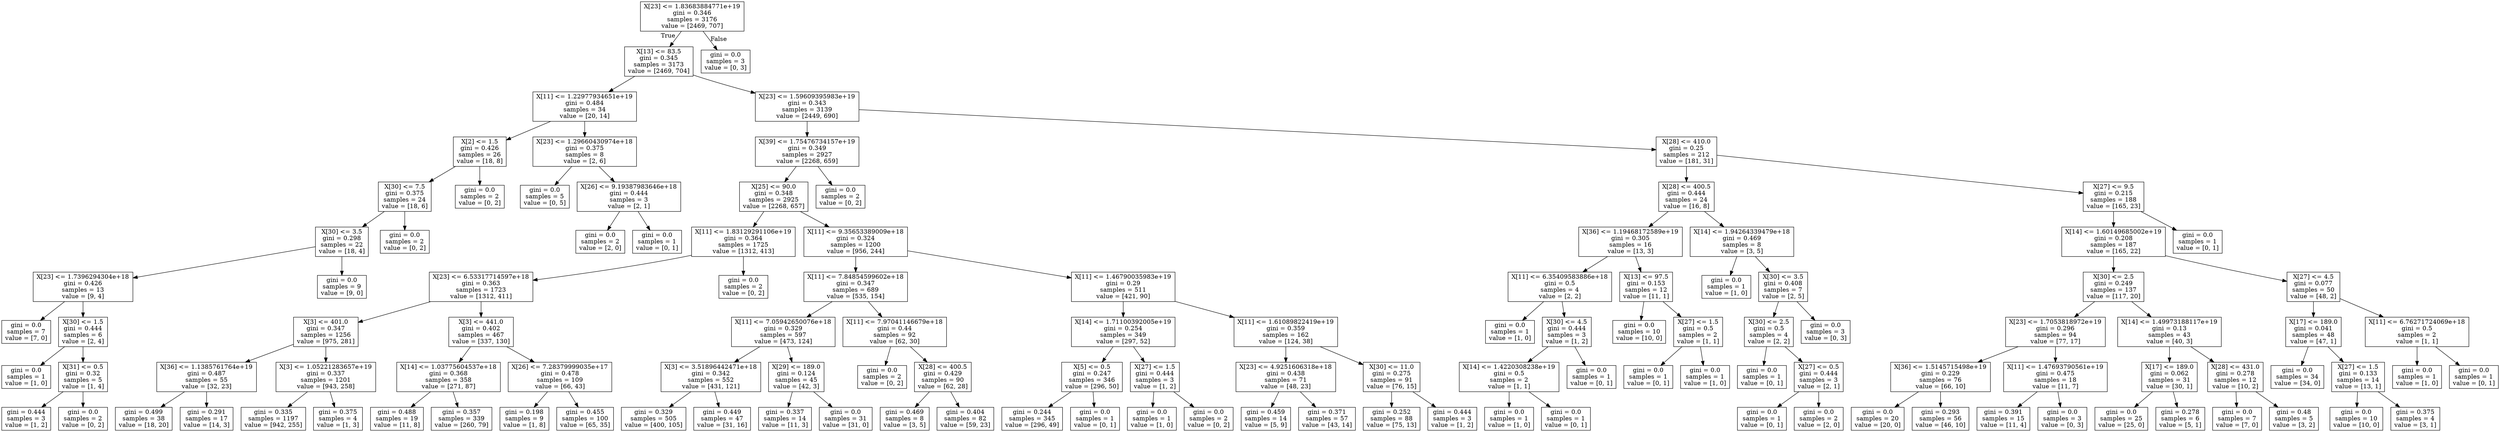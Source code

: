 digraph Tree {
node [shape=box] ;
0 [label="X[23] <= 1.83683884771e+19\ngini = 0.346\nsamples = 3176\nvalue = [2469, 707]"] ;
1 [label="X[13] <= 83.5\ngini = 0.345\nsamples = 3173\nvalue = [2469, 704]"] ;
0 -> 1 [labeldistance=2.5, labelangle=45, headlabel="True"] ;
2 [label="X[11] <= 1.22977934651e+19\ngini = 0.484\nsamples = 34\nvalue = [20, 14]"] ;
1 -> 2 ;
3 [label="X[2] <= 1.5\ngini = 0.426\nsamples = 26\nvalue = [18, 8]"] ;
2 -> 3 ;
4 [label="X[30] <= 7.5\ngini = 0.375\nsamples = 24\nvalue = [18, 6]"] ;
3 -> 4 ;
5 [label="X[30] <= 3.5\ngini = 0.298\nsamples = 22\nvalue = [18, 4]"] ;
4 -> 5 ;
6 [label="X[23] <= 1.7396294304e+18\ngini = 0.426\nsamples = 13\nvalue = [9, 4]"] ;
5 -> 6 ;
7 [label="gini = 0.0\nsamples = 7\nvalue = [7, 0]"] ;
6 -> 7 ;
8 [label="X[30] <= 1.5\ngini = 0.444\nsamples = 6\nvalue = [2, 4]"] ;
6 -> 8 ;
9 [label="gini = 0.0\nsamples = 1\nvalue = [1, 0]"] ;
8 -> 9 ;
10 [label="X[31] <= 0.5\ngini = 0.32\nsamples = 5\nvalue = [1, 4]"] ;
8 -> 10 ;
11 [label="gini = 0.444\nsamples = 3\nvalue = [1, 2]"] ;
10 -> 11 ;
12 [label="gini = 0.0\nsamples = 2\nvalue = [0, 2]"] ;
10 -> 12 ;
13 [label="gini = 0.0\nsamples = 9\nvalue = [9, 0]"] ;
5 -> 13 ;
14 [label="gini = 0.0\nsamples = 2\nvalue = [0, 2]"] ;
4 -> 14 ;
15 [label="gini = 0.0\nsamples = 2\nvalue = [0, 2]"] ;
3 -> 15 ;
16 [label="X[23] <= 1.29660430974e+18\ngini = 0.375\nsamples = 8\nvalue = [2, 6]"] ;
2 -> 16 ;
17 [label="gini = 0.0\nsamples = 5\nvalue = [0, 5]"] ;
16 -> 17 ;
18 [label="X[26] <= 9.19387983646e+18\ngini = 0.444\nsamples = 3\nvalue = [2, 1]"] ;
16 -> 18 ;
19 [label="gini = 0.0\nsamples = 2\nvalue = [2, 0]"] ;
18 -> 19 ;
20 [label="gini = 0.0\nsamples = 1\nvalue = [0, 1]"] ;
18 -> 20 ;
21 [label="X[23] <= 1.59609395983e+19\ngini = 0.343\nsamples = 3139\nvalue = [2449, 690]"] ;
1 -> 21 ;
22 [label="X[39] <= 1.75476734157e+19\ngini = 0.349\nsamples = 2927\nvalue = [2268, 659]"] ;
21 -> 22 ;
23 [label="X[25] <= 90.0\ngini = 0.348\nsamples = 2925\nvalue = [2268, 657]"] ;
22 -> 23 ;
24 [label="X[11] <= 1.83129291106e+19\ngini = 0.364\nsamples = 1725\nvalue = [1312, 413]"] ;
23 -> 24 ;
25 [label="X[23] <= 6.53317714597e+18\ngini = 0.363\nsamples = 1723\nvalue = [1312, 411]"] ;
24 -> 25 ;
26 [label="X[3] <= 401.0\ngini = 0.347\nsamples = 1256\nvalue = [975, 281]"] ;
25 -> 26 ;
27 [label="X[36] <= 1.1385761764e+19\ngini = 0.487\nsamples = 55\nvalue = [32, 23]"] ;
26 -> 27 ;
28 [label="gini = 0.499\nsamples = 38\nvalue = [18, 20]"] ;
27 -> 28 ;
29 [label="gini = 0.291\nsamples = 17\nvalue = [14, 3]"] ;
27 -> 29 ;
30 [label="X[3] <= 1.05221283657e+19\ngini = 0.337\nsamples = 1201\nvalue = [943, 258]"] ;
26 -> 30 ;
31 [label="gini = 0.335\nsamples = 1197\nvalue = [942, 255]"] ;
30 -> 31 ;
32 [label="gini = 0.375\nsamples = 4\nvalue = [1, 3]"] ;
30 -> 32 ;
33 [label="X[3] <= 441.0\ngini = 0.402\nsamples = 467\nvalue = [337, 130]"] ;
25 -> 33 ;
34 [label="X[14] <= 1.03775604537e+18\ngini = 0.368\nsamples = 358\nvalue = [271, 87]"] ;
33 -> 34 ;
35 [label="gini = 0.488\nsamples = 19\nvalue = [11, 8]"] ;
34 -> 35 ;
36 [label="gini = 0.357\nsamples = 339\nvalue = [260, 79]"] ;
34 -> 36 ;
37 [label="X[26] <= 7.28379999035e+17\ngini = 0.478\nsamples = 109\nvalue = [66, 43]"] ;
33 -> 37 ;
38 [label="gini = 0.198\nsamples = 9\nvalue = [1, 8]"] ;
37 -> 38 ;
39 [label="gini = 0.455\nsamples = 100\nvalue = [65, 35]"] ;
37 -> 39 ;
40 [label="gini = 0.0\nsamples = 2\nvalue = [0, 2]"] ;
24 -> 40 ;
41 [label="X[11] <= 9.35653389009e+18\ngini = 0.324\nsamples = 1200\nvalue = [956, 244]"] ;
23 -> 41 ;
42 [label="X[11] <= 7.84854599602e+18\ngini = 0.347\nsamples = 689\nvalue = [535, 154]"] ;
41 -> 42 ;
43 [label="X[11] <= 7.05942650076e+18\ngini = 0.329\nsamples = 597\nvalue = [473, 124]"] ;
42 -> 43 ;
44 [label="X[3] <= 3.51896442471e+18\ngini = 0.342\nsamples = 552\nvalue = [431, 121]"] ;
43 -> 44 ;
45 [label="gini = 0.329\nsamples = 505\nvalue = [400, 105]"] ;
44 -> 45 ;
46 [label="gini = 0.449\nsamples = 47\nvalue = [31, 16]"] ;
44 -> 46 ;
47 [label="X[29] <= 189.0\ngini = 0.124\nsamples = 45\nvalue = [42, 3]"] ;
43 -> 47 ;
48 [label="gini = 0.337\nsamples = 14\nvalue = [11, 3]"] ;
47 -> 48 ;
49 [label="gini = 0.0\nsamples = 31\nvalue = [31, 0]"] ;
47 -> 49 ;
50 [label="X[11] <= 7.97041146679e+18\ngini = 0.44\nsamples = 92\nvalue = [62, 30]"] ;
42 -> 50 ;
51 [label="gini = 0.0\nsamples = 2\nvalue = [0, 2]"] ;
50 -> 51 ;
52 [label="X[28] <= 400.5\ngini = 0.429\nsamples = 90\nvalue = [62, 28]"] ;
50 -> 52 ;
53 [label="gini = 0.469\nsamples = 8\nvalue = [3, 5]"] ;
52 -> 53 ;
54 [label="gini = 0.404\nsamples = 82\nvalue = [59, 23]"] ;
52 -> 54 ;
55 [label="X[11] <= 1.46790035983e+19\ngini = 0.29\nsamples = 511\nvalue = [421, 90]"] ;
41 -> 55 ;
56 [label="X[14] <= 1.71100392005e+19\ngini = 0.254\nsamples = 349\nvalue = [297, 52]"] ;
55 -> 56 ;
57 [label="X[5] <= 0.5\ngini = 0.247\nsamples = 346\nvalue = [296, 50]"] ;
56 -> 57 ;
58 [label="gini = 0.244\nsamples = 345\nvalue = [296, 49]"] ;
57 -> 58 ;
59 [label="gini = 0.0\nsamples = 1\nvalue = [0, 1]"] ;
57 -> 59 ;
60 [label="X[27] <= 1.5\ngini = 0.444\nsamples = 3\nvalue = [1, 2]"] ;
56 -> 60 ;
61 [label="gini = 0.0\nsamples = 1\nvalue = [1, 0]"] ;
60 -> 61 ;
62 [label="gini = 0.0\nsamples = 2\nvalue = [0, 2]"] ;
60 -> 62 ;
63 [label="X[11] <= 1.61089822419e+19\ngini = 0.359\nsamples = 162\nvalue = [124, 38]"] ;
55 -> 63 ;
64 [label="X[23] <= 4.9251606318e+18\ngini = 0.438\nsamples = 71\nvalue = [48, 23]"] ;
63 -> 64 ;
65 [label="gini = 0.459\nsamples = 14\nvalue = [5, 9]"] ;
64 -> 65 ;
66 [label="gini = 0.371\nsamples = 57\nvalue = [43, 14]"] ;
64 -> 66 ;
67 [label="X[30] <= 11.0\ngini = 0.275\nsamples = 91\nvalue = [76, 15]"] ;
63 -> 67 ;
68 [label="gini = 0.252\nsamples = 88\nvalue = [75, 13]"] ;
67 -> 68 ;
69 [label="gini = 0.444\nsamples = 3\nvalue = [1, 2]"] ;
67 -> 69 ;
70 [label="gini = 0.0\nsamples = 2\nvalue = [0, 2]"] ;
22 -> 70 ;
71 [label="X[28] <= 410.0\ngini = 0.25\nsamples = 212\nvalue = [181, 31]"] ;
21 -> 71 ;
72 [label="X[28] <= 400.5\ngini = 0.444\nsamples = 24\nvalue = [16, 8]"] ;
71 -> 72 ;
73 [label="X[36] <= 1.19468172589e+19\ngini = 0.305\nsamples = 16\nvalue = [13, 3]"] ;
72 -> 73 ;
74 [label="X[11] <= 6.35409583886e+18\ngini = 0.5\nsamples = 4\nvalue = [2, 2]"] ;
73 -> 74 ;
75 [label="gini = 0.0\nsamples = 1\nvalue = [1, 0]"] ;
74 -> 75 ;
76 [label="X[30] <= 4.5\ngini = 0.444\nsamples = 3\nvalue = [1, 2]"] ;
74 -> 76 ;
77 [label="X[14] <= 1.4220308238e+19\ngini = 0.5\nsamples = 2\nvalue = [1, 1]"] ;
76 -> 77 ;
78 [label="gini = 0.0\nsamples = 1\nvalue = [1, 0]"] ;
77 -> 78 ;
79 [label="gini = 0.0\nsamples = 1\nvalue = [0, 1]"] ;
77 -> 79 ;
80 [label="gini = 0.0\nsamples = 1\nvalue = [0, 1]"] ;
76 -> 80 ;
81 [label="X[13] <= 97.5\ngini = 0.153\nsamples = 12\nvalue = [11, 1]"] ;
73 -> 81 ;
82 [label="gini = 0.0\nsamples = 10\nvalue = [10, 0]"] ;
81 -> 82 ;
83 [label="X[27] <= 1.5\ngini = 0.5\nsamples = 2\nvalue = [1, 1]"] ;
81 -> 83 ;
84 [label="gini = 0.0\nsamples = 1\nvalue = [0, 1]"] ;
83 -> 84 ;
85 [label="gini = 0.0\nsamples = 1\nvalue = [1, 0]"] ;
83 -> 85 ;
86 [label="X[14] <= 1.94264339479e+18\ngini = 0.469\nsamples = 8\nvalue = [3, 5]"] ;
72 -> 86 ;
87 [label="gini = 0.0\nsamples = 1\nvalue = [1, 0]"] ;
86 -> 87 ;
88 [label="X[30] <= 3.5\ngini = 0.408\nsamples = 7\nvalue = [2, 5]"] ;
86 -> 88 ;
89 [label="X[30] <= 2.5\ngini = 0.5\nsamples = 4\nvalue = [2, 2]"] ;
88 -> 89 ;
90 [label="gini = 0.0\nsamples = 1\nvalue = [0, 1]"] ;
89 -> 90 ;
91 [label="X[27] <= 0.5\ngini = 0.444\nsamples = 3\nvalue = [2, 1]"] ;
89 -> 91 ;
92 [label="gini = 0.0\nsamples = 1\nvalue = [0, 1]"] ;
91 -> 92 ;
93 [label="gini = 0.0\nsamples = 2\nvalue = [2, 0]"] ;
91 -> 93 ;
94 [label="gini = 0.0\nsamples = 3\nvalue = [0, 3]"] ;
88 -> 94 ;
95 [label="X[27] <= 9.5\ngini = 0.215\nsamples = 188\nvalue = [165, 23]"] ;
71 -> 95 ;
96 [label="X[14] <= 1.60149685002e+19\ngini = 0.208\nsamples = 187\nvalue = [165, 22]"] ;
95 -> 96 ;
97 [label="X[30] <= 2.5\ngini = 0.249\nsamples = 137\nvalue = [117, 20]"] ;
96 -> 97 ;
98 [label="X[23] <= 1.7053818972e+19\ngini = 0.296\nsamples = 94\nvalue = [77, 17]"] ;
97 -> 98 ;
99 [label="X[36] <= 1.5145715498e+19\ngini = 0.229\nsamples = 76\nvalue = [66, 10]"] ;
98 -> 99 ;
100 [label="gini = 0.0\nsamples = 20\nvalue = [20, 0]"] ;
99 -> 100 ;
101 [label="gini = 0.293\nsamples = 56\nvalue = [46, 10]"] ;
99 -> 101 ;
102 [label="X[11] <= 1.47693790561e+19\ngini = 0.475\nsamples = 18\nvalue = [11, 7]"] ;
98 -> 102 ;
103 [label="gini = 0.391\nsamples = 15\nvalue = [11, 4]"] ;
102 -> 103 ;
104 [label="gini = 0.0\nsamples = 3\nvalue = [0, 3]"] ;
102 -> 104 ;
105 [label="X[14] <= 1.49973188117e+19\ngini = 0.13\nsamples = 43\nvalue = [40, 3]"] ;
97 -> 105 ;
106 [label="X[17] <= 189.0\ngini = 0.062\nsamples = 31\nvalue = [30, 1]"] ;
105 -> 106 ;
107 [label="gini = 0.0\nsamples = 25\nvalue = [25, 0]"] ;
106 -> 107 ;
108 [label="gini = 0.278\nsamples = 6\nvalue = [5, 1]"] ;
106 -> 108 ;
109 [label="X[28] <= 431.0\ngini = 0.278\nsamples = 12\nvalue = [10, 2]"] ;
105 -> 109 ;
110 [label="gini = 0.0\nsamples = 7\nvalue = [7, 0]"] ;
109 -> 110 ;
111 [label="gini = 0.48\nsamples = 5\nvalue = [3, 2]"] ;
109 -> 111 ;
112 [label="X[27] <= 4.5\ngini = 0.077\nsamples = 50\nvalue = [48, 2]"] ;
96 -> 112 ;
113 [label="X[17] <= 189.0\ngini = 0.041\nsamples = 48\nvalue = [47, 1]"] ;
112 -> 113 ;
114 [label="gini = 0.0\nsamples = 34\nvalue = [34, 0]"] ;
113 -> 114 ;
115 [label="X[27] <= 1.5\ngini = 0.133\nsamples = 14\nvalue = [13, 1]"] ;
113 -> 115 ;
116 [label="gini = 0.0\nsamples = 10\nvalue = [10, 0]"] ;
115 -> 116 ;
117 [label="gini = 0.375\nsamples = 4\nvalue = [3, 1]"] ;
115 -> 117 ;
118 [label="X[11] <= 6.76271724069e+18\ngini = 0.5\nsamples = 2\nvalue = [1, 1]"] ;
112 -> 118 ;
119 [label="gini = 0.0\nsamples = 1\nvalue = [1, 0]"] ;
118 -> 119 ;
120 [label="gini = 0.0\nsamples = 1\nvalue = [0, 1]"] ;
118 -> 120 ;
121 [label="gini = 0.0\nsamples = 1\nvalue = [0, 1]"] ;
95 -> 121 ;
122 [label="gini = 0.0\nsamples = 3\nvalue = [0, 3]"] ;
0 -> 122 [labeldistance=2.5, labelangle=-45, headlabel="False"] ;
}